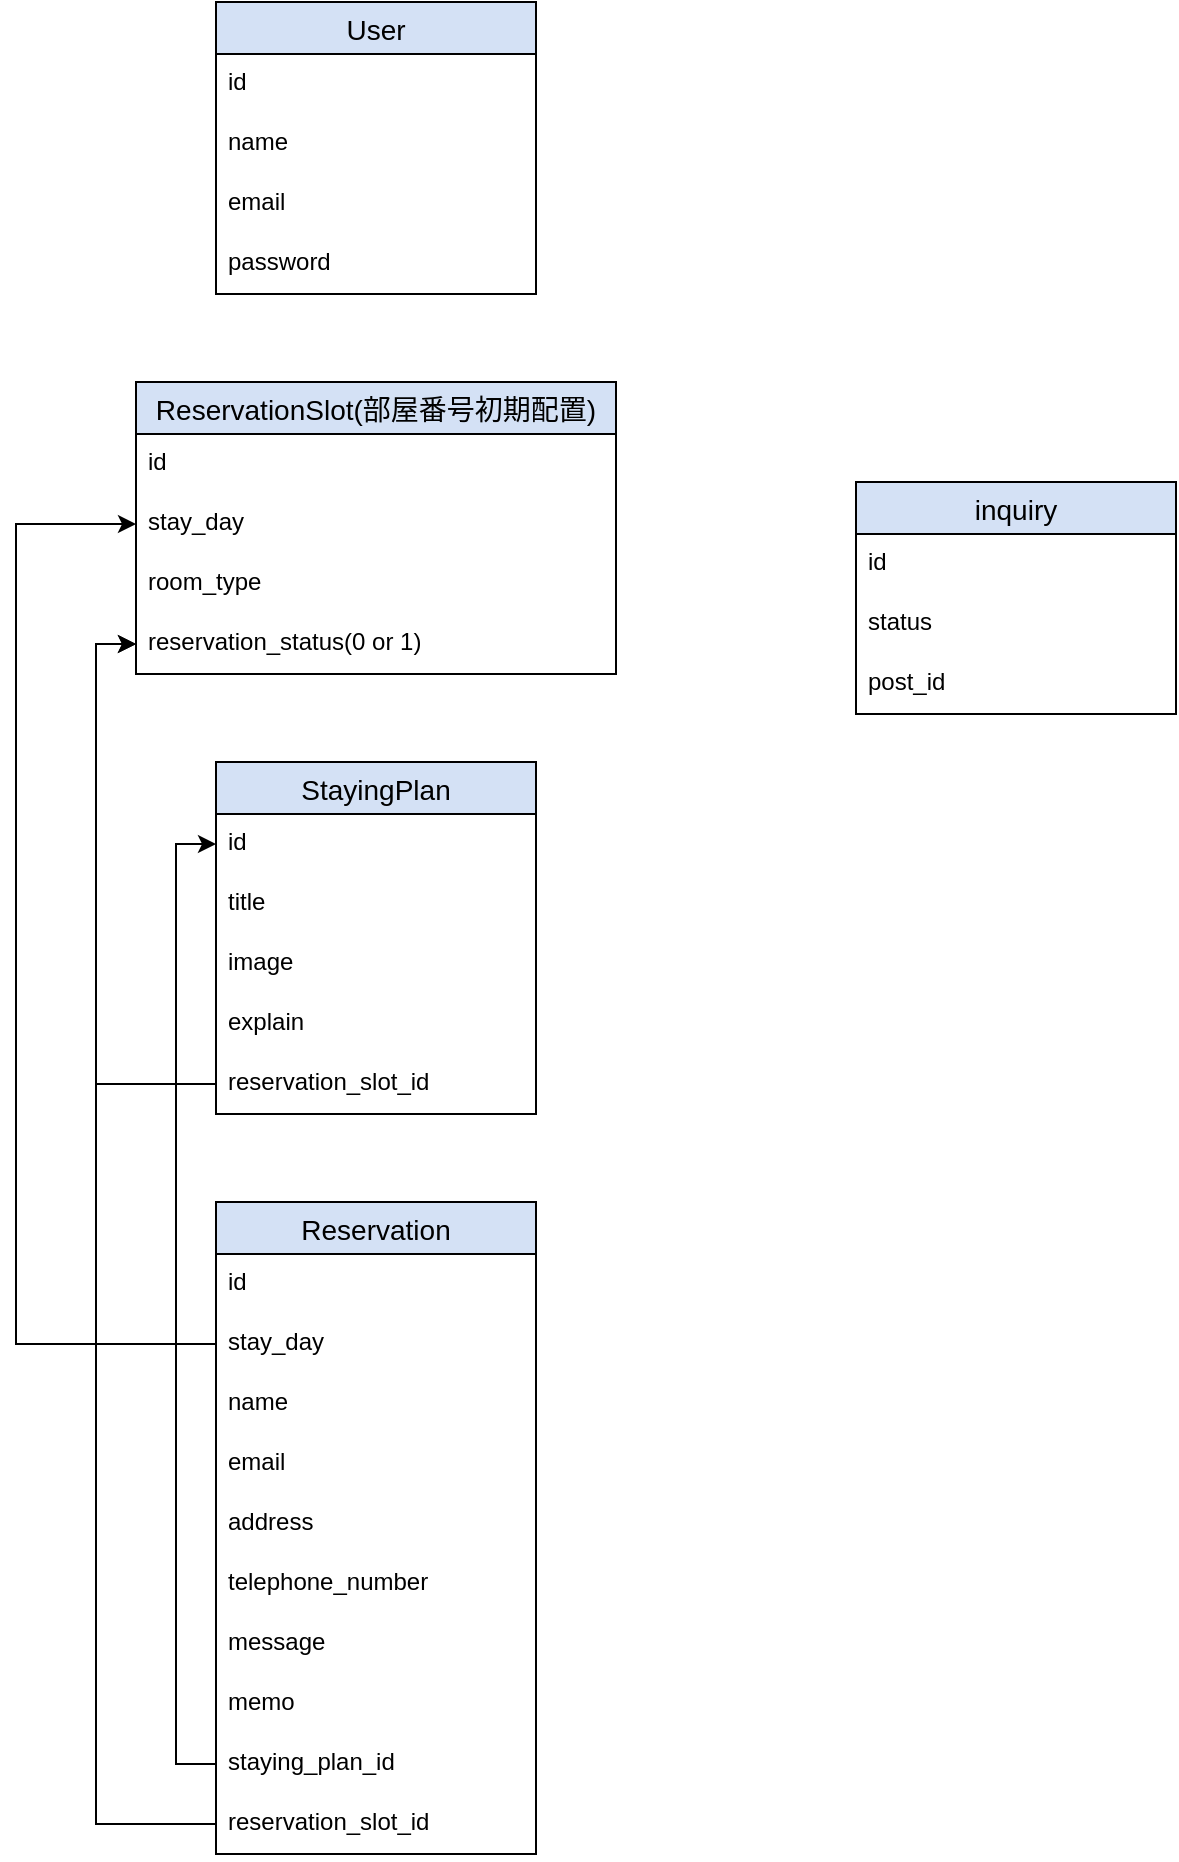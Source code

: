 <mxfile version="21.4.0" type="github">
  <diagram id="R2lEEEUBdFMjLlhIrx00" name="Page-1">
    <mxGraphModel dx="1034" dy="484" grid="1" gridSize="10" guides="1" tooltips="1" connect="1" arrows="1" fold="1" page="1" pageScale="1" pageWidth="850" pageHeight="1100" math="0" shadow="0" extFonts="Permanent Marker^https://fonts.googleapis.com/css?family=Permanent+Marker">
      <root>
        <mxCell id="0" />
        <mxCell id="1" parent="0" />
        <mxCell id="SDYYPDdLWwbPe5QOdXba-1" value="User" style="swimlane;fontStyle=0;childLayout=stackLayout;horizontal=1;startSize=26;horizontalStack=0;resizeParent=1;resizeParentMax=0;resizeLast=0;collapsible=1;marginBottom=0;align=center;fontSize=14;fillColor=#D4E1F5;" parent="1" vertex="1">
          <mxGeometry x="160" y="120" width="160" height="146" as="geometry" />
        </mxCell>
        <mxCell id="SDYYPDdLWwbPe5QOdXba-2" value="id" style="text;strokeColor=none;fillColor=none;spacingLeft=4;spacingRight=4;overflow=hidden;rotatable=0;points=[[0,0.5],[1,0.5]];portConstraint=eastwest;fontSize=12;whiteSpace=wrap;html=1;" parent="SDYYPDdLWwbPe5QOdXba-1" vertex="1">
          <mxGeometry y="26" width="160" height="30" as="geometry" />
        </mxCell>
        <mxCell id="SDYYPDdLWwbPe5QOdXba-3" value="name" style="text;strokeColor=none;fillColor=none;spacingLeft=4;spacingRight=4;overflow=hidden;rotatable=0;points=[[0,0.5],[1,0.5]];portConstraint=eastwest;fontSize=12;whiteSpace=wrap;html=1;" parent="SDYYPDdLWwbPe5QOdXba-1" vertex="1">
          <mxGeometry y="56" width="160" height="30" as="geometry" />
        </mxCell>
        <mxCell id="SDYYPDdLWwbPe5QOdXba-4" value="email" style="text;strokeColor=none;fillColor=none;spacingLeft=4;spacingRight=4;overflow=hidden;rotatable=0;points=[[0,0.5],[1,0.5]];portConstraint=eastwest;fontSize=12;whiteSpace=wrap;html=1;" parent="SDYYPDdLWwbPe5QOdXba-1" vertex="1">
          <mxGeometry y="86" width="160" height="30" as="geometry" />
        </mxCell>
        <mxCell id="SDYYPDdLWwbPe5QOdXba-5" value="password" style="text;strokeColor=none;fillColor=none;spacingLeft=4;spacingRight=4;overflow=hidden;rotatable=0;points=[[0,0.5],[1,0.5]];portConstraint=eastwest;fontSize=12;whiteSpace=wrap;html=1;" parent="SDYYPDdLWwbPe5QOdXba-1" vertex="1">
          <mxGeometry y="116" width="160" height="30" as="geometry" />
        </mxCell>
        <mxCell id="SDYYPDdLWwbPe5QOdXba-6" value="inquiry" style="swimlane;fontStyle=0;childLayout=stackLayout;horizontal=1;startSize=26;horizontalStack=0;resizeParent=1;resizeParentMax=0;resizeLast=0;collapsible=1;marginBottom=0;align=center;fontSize=14;fillColor=#D4E1F5;" parent="1" vertex="1">
          <mxGeometry x="480" y="360" width="160" height="116" as="geometry">
            <mxRectangle x="480" y="360" width="70" height="30" as="alternateBounds" />
          </mxGeometry>
        </mxCell>
        <mxCell id="SDYYPDdLWwbPe5QOdXba-7" value="id" style="text;strokeColor=none;fillColor=none;spacingLeft=4;spacingRight=4;overflow=hidden;rotatable=0;points=[[0,0.5],[1,0.5]];portConstraint=eastwest;fontSize=12;whiteSpace=wrap;html=1;" parent="SDYYPDdLWwbPe5QOdXba-6" vertex="1">
          <mxGeometry y="26" width="160" height="30" as="geometry" />
        </mxCell>
        <mxCell id="SDYYPDdLWwbPe5QOdXba-8" value="status" style="text;strokeColor=none;fillColor=none;spacingLeft=4;spacingRight=4;overflow=hidden;rotatable=0;points=[[0,0.5],[1,0.5]];portConstraint=eastwest;fontSize=12;whiteSpace=wrap;html=1;" parent="SDYYPDdLWwbPe5QOdXba-6" vertex="1">
          <mxGeometry y="56" width="160" height="30" as="geometry" />
        </mxCell>
        <mxCell id="SDYYPDdLWwbPe5QOdXba-9" value="post_id" style="text;strokeColor=none;fillColor=none;spacingLeft=4;spacingRight=4;overflow=hidden;rotatable=0;points=[[0,0.5],[1,0.5]];portConstraint=eastwest;fontSize=12;whiteSpace=wrap;html=1;" parent="SDYYPDdLWwbPe5QOdXba-6" vertex="1">
          <mxGeometry y="86" width="160" height="30" as="geometry" />
        </mxCell>
        <mxCell id="SDYYPDdLWwbPe5QOdXba-10" value="ReservationSlot(部屋番号初期配置)" style="swimlane;fontStyle=0;childLayout=stackLayout;horizontal=1;startSize=26;horizontalStack=0;resizeParent=1;resizeParentMax=0;resizeLast=0;collapsible=1;marginBottom=0;align=center;fontSize=14;fillColor=#D4E1F5;" parent="1" vertex="1">
          <mxGeometry x="120" y="310" width="240" height="146" as="geometry" />
        </mxCell>
        <mxCell id="SDYYPDdLWwbPe5QOdXba-11" value="id" style="text;strokeColor=none;fillColor=none;spacingLeft=4;spacingRight=4;overflow=hidden;rotatable=0;points=[[0,0.5],[1,0.5]];portConstraint=eastwest;fontSize=12;whiteSpace=wrap;html=1;" parent="SDYYPDdLWwbPe5QOdXba-10" vertex="1">
          <mxGeometry y="26" width="240" height="30" as="geometry" />
        </mxCell>
        <mxCell id="SDYYPDdLWwbPe5QOdXba-12" value="stay_day" style="text;strokeColor=none;fillColor=none;spacingLeft=4;spacingRight=4;overflow=hidden;rotatable=0;points=[[0,0.5],[1,0.5]];portConstraint=eastwest;fontSize=12;whiteSpace=wrap;html=1;" parent="SDYYPDdLWwbPe5QOdXba-10" vertex="1">
          <mxGeometry y="56" width="240" height="30" as="geometry" />
        </mxCell>
        <mxCell id="SDYYPDdLWwbPe5QOdXba-13" value="room_type" style="text;strokeColor=none;fillColor=none;spacingLeft=4;spacingRight=4;overflow=hidden;rotatable=0;points=[[0,0.5],[1,0.5]];portConstraint=eastwest;fontSize=12;whiteSpace=wrap;html=1;" parent="SDYYPDdLWwbPe5QOdXba-10" vertex="1">
          <mxGeometry y="86" width="240" height="30" as="geometry" />
        </mxCell>
        <mxCell id="SDYYPDdLWwbPe5QOdXba-14" value="reservation_status(0 or 1)" style="text;strokeColor=none;fillColor=none;spacingLeft=4;spacingRight=4;overflow=hidden;rotatable=0;points=[[0,0.5],[1,0.5]];portConstraint=eastwest;fontSize=12;whiteSpace=wrap;html=1;" parent="SDYYPDdLWwbPe5QOdXba-10" vertex="1">
          <mxGeometry y="116" width="240" height="30" as="geometry" />
        </mxCell>
        <mxCell id="SDYYPDdLWwbPe5QOdXba-15" value="StayingPlan" style="swimlane;fontStyle=0;childLayout=stackLayout;horizontal=1;startSize=26;horizontalStack=0;resizeParent=1;resizeParentMax=0;resizeLast=0;collapsible=1;marginBottom=0;align=center;fontSize=14;fillColor=#D4E1F5;" parent="1" vertex="1">
          <mxGeometry x="160" y="500" width="160" height="176" as="geometry" />
        </mxCell>
        <mxCell id="SDYYPDdLWwbPe5QOdXba-16" value="id" style="text;strokeColor=none;fillColor=none;spacingLeft=4;spacingRight=4;overflow=hidden;rotatable=0;points=[[0,0.5],[1,0.5]];portConstraint=eastwest;fontSize=12;whiteSpace=wrap;html=1;" parent="SDYYPDdLWwbPe5QOdXba-15" vertex="1">
          <mxGeometry y="26" width="160" height="30" as="geometry" />
        </mxCell>
        <mxCell id="SDYYPDdLWwbPe5QOdXba-17" value="title" style="text;strokeColor=none;fillColor=none;spacingLeft=4;spacingRight=4;overflow=hidden;rotatable=0;points=[[0,0.5],[1,0.5]];portConstraint=eastwest;fontSize=12;whiteSpace=wrap;html=1;" parent="SDYYPDdLWwbPe5QOdXba-15" vertex="1">
          <mxGeometry y="56" width="160" height="30" as="geometry" />
        </mxCell>
        <mxCell id="SDYYPDdLWwbPe5QOdXba-18" value="image" style="text;strokeColor=none;fillColor=none;spacingLeft=4;spacingRight=4;overflow=hidden;rotatable=0;points=[[0,0.5],[1,0.5]];portConstraint=eastwest;fontSize=12;whiteSpace=wrap;html=1;" parent="SDYYPDdLWwbPe5QOdXba-15" vertex="1">
          <mxGeometry y="86" width="160" height="30" as="geometry" />
        </mxCell>
        <mxCell id="jbAo0OPmqmdxZYCYRt9e-7" value="explain" style="text;strokeColor=none;fillColor=none;spacingLeft=4;spacingRight=4;overflow=hidden;rotatable=0;points=[[0,0.5],[1,0.5]];portConstraint=eastwest;fontSize=12;whiteSpace=wrap;html=1;" vertex="1" parent="SDYYPDdLWwbPe5QOdXba-15">
          <mxGeometry y="116" width="160" height="30" as="geometry" />
        </mxCell>
        <mxCell id="SDYYPDdLWwbPe5QOdXba-19" value="reservation_slot_id" style="text;strokeColor=none;fillColor=none;spacingLeft=4;spacingRight=4;overflow=hidden;rotatable=0;points=[[0,0.5],[1,0.5]];portConstraint=eastwest;fontSize=12;whiteSpace=wrap;html=1;" parent="SDYYPDdLWwbPe5QOdXba-15" vertex="1">
          <mxGeometry y="146" width="160" height="30" as="geometry" />
        </mxCell>
        <mxCell id="jbAo0OPmqmdxZYCYRt9e-2" value="Reservation" style="swimlane;fontStyle=0;childLayout=stackLayout;horizontal=1;startSize=26;horizontalStack=0;resizeParent=1;resizeParentMax=0;resizeLast=0;collapsible=1;marginBottom=0;align=center;fontSize=14;fillColor=#D4E1F5;" vertex="1" parent="1">
          <mxGeometry x="160" y="720" width="160" height="326" as="geometry" />
        </mxCell>
        <mxCell id="jbAo0OPmqmdxZYCYRt9e-3" value="id" style="text;strokeColor=none;fillColor=none;spacingLeft=4;spacingRight=4;overflow=hidden;rotatable=0;points=[[0,0.5],[1,0.5]];portConstraint=eastwest;fontSize=12;whiteSpace=wrap;html=1;" vertex="1" parent="jbAo0OPmqmdxZYCYRt9e-2">
          <mxGeometry y="26" width="160" height="30" as="geometry" />
        </mxCell>
        <mxCell id="jbAo0OPmqmdxZYCYRt9e-21" value="stay_day" style="text;strokeColor=none;fillColor=none;spacingLeft=4;spacingRight=4;overflow=hidden;rotatable=0;points=[[0,0.5],[1,0.5]];portConstraint=eastwest;fontSize=12;whiteSpace=wrap;html=1;" vertex="1" parent="jbAo0OPmqmdxZYCYRt9e-2">
          <mxGeometry y="56" width="160" height="30" as="geometry" />
        </mxCell>
        <mxCell id="jbAo0OPmqmdxZYCYRt9e-4" value="name" style="text;strokeColor=none;fillColor=none;spacingLeft=4;spacingRight=4;overflow=hidden;rotatable=0;points=[[0,0.5],[1,0.5]];portConstraint=eastwest;fontSize=12;whiteSpace=wrap;html=1;" vertex="1" parent="jbAo0OPmqmdxZYCYRt9e-2">
          <mxGeometry y="86" width="160" height="30" as="geometry" />
        </mxCell>
        <mxCell id="jbAo0OPmqmdxZYCYRt9e-5" value="email" style="text;strokeColor=none;fillColor=none;spacingLeft=4;spacingRight=4;overflow=hidden;rotatable=0;points=[[0,0.5],[1,0.5]];portConstraint=eastwest;fontSize=12;whiteSpace=wrap;html=1;" vertex="1" parent="jbAo0OPmqmdxZYCYRt9e-2">
          <mxGeometry y="116" width="160" height="30" as="geometry" />
        </mxCell>
        <mxCell id="jbAo0OPmqmdxZYCYRt9e-6" value="address" style="text;strokeColor=none;fillColor=none;spacingLeft=4;spacingRight=4;overflow=hidden;rotatable=0;points=[[0,0.5],[1,0.5]];portConstraint=eastwest;fontSize=12;whiteSpace=wrap;html=1;" vertex="1" parent="jbAo0OPmqmdxZYCYRt9e-2">
          <mxGeometry y="146" width="160" height="30" as="geometry" />
        </mxCell>
        <mxCell id="jbAo0OPmqmdxZYCYRt9e-8" value="telephone_number" style="text;strokeColor=none;fillColor=none;spacingLeft=4;spacingRight=4;overflow=hidden;rotatable=0;points=[[0,0.5],[1,0.5]];portConstraint=eastwest;fontSize=12;whiteSpace=wrap;html=1;" vertex="1" parent="jbAo0OPmqmdxZYCYRt9e-2">
          <mxGeometry y="176" width="160" height="30" as="geometry" />
        </mxCell>
        <mxCell id="jbAo0OPmqmdxZYCYRt9e-9" value="message" style="text;strokeColor=none;fillColor=none;spacingLeft=4;spacingRight=4;overflow=hidden;rotatable=0;points=[[0,0.5],[1,0.5]];portConstraint=eastwest;fontSize=12;whiteSpace=wrap;html=1;" vertex="1" parent="jbAo0OPmqmdxZYCYRt9e-2">
          <mxGeometry y="206" width="160" height="30" as="geometry" />
        </mxCell>
        <mxCell id="jbAo0OPmqmdxZYCYRt9e-19" value="memo" style="text;strokeColor=none;fillColor=none;spacingLeft=4;spacingRight=4;overflow=hidden;rotatable=0;points=[[0,0.5],[1,0.5]];portConstraint=eastwest;fontSize=12;whiteSpace=wrap;html=1;" vertex="1" parent="jbAo0OPmqmdxZYCYRt9e-2">
          <mxGeometry y="236" width="160" height="30" as="geometry" />
        </mxCell>
        <mxCell id="jbAo0OPmqmdxZYCYRt9e-10" value="staying_plan_id" style="text;strokeColor=none;fillColor=none;spacingLeft=4;spacingRight=4;overflow=hidden;rotatable=0;points=[[0,0.5],[1,0.5]];portConstraint=eastwest;fontSize=12;whiteSpace=wrap;html=1;" vertex="1" parent="jbAo0OPmqmdxZYCYRt9e-2">
          <mxGeometry y="266" width="160" height="30" as="geometry" />
        </mxCell>
        <mxCell id="jbAo0OPmqmdxZYCYRt9e-11" value="reservation_slot_id" style="text;strokeColor=none;fillColor=none;spacingLeft=4;spacingRight=4;overflow=hidden;rotatable=0;points=[[0,0.5],[1,0.5]];portConstraint=eastwest;fontSize=12;whiteSpace=wrap;html=1;" vertex="1" parent="jbAo0OPmqmdxZYCYRt9e-2">
          <mxGeometry y="296" width="160" height="30" as="geometry" />
        </mxCell>
        <mxCell id="jbAo0OPmqmdxZYCYRt9e-12" style="edgeStyle=orthogonalEdgeStyle;rounded=0;orthogonalLoop=1;jettySize=auto;html=1;exitX=0;exitY=0.5;exitDx=0;exitDy=0;entryX=0;entryY=0.5;entryDx=0;entryDy=0;" edge="1" parent="1" source="SDYYPDdLWwbPe5QOdXba-19" target="SDYYPDdLWwbPe5QOdXba-14">
          <mxGeometry relative="1" as="geometry" />
        </mxCell>
        <mxCell id="jbAo0OPmqmdxZYCYRt9e-14" style="edgeStyle=orthogonalEdgeStyle;rounded=0;orthogonalLoop=1;jettySize=auto;html=1;exitX=0;exitY=0.5;exitDx=0;exitDy=0;entryX=0;entryY=0.5;entryDx=0;entryDy=0;" edge="1" parent="1" source="jbAo0OPmqmdxZYCYRt9e-10" target="SDYYPDdLWwbPe5QOdXba-16">
          <mxGeometry relative="1" as="geometry" />
        </mxCell>
        <mxCell id="jbAo0OPmqmdxZYCYRt9e-17" style="edgeStyle=orthogonalEdgeStyle;rounded=0;orthogonalLoop=1;jettySize=auto;html=1;exitX=0;exitY=0.5;exitDx=0;exitDy=0;entryX=0;entryY=0.5;entryDx=0;entryDy=0;" edge="1" parent="1" source="jbAo0OPmqmdxZYCYRt9e-11" target="SDYYPDdLWwbPe5QOdXba-14">
          <mxGeometry relative="1" as="geometry" />
        </mxCell>
        <mxCell id="jbAo0OPmqmdxZYCYRt9e-22" style="edgeStyle=orthogonalEdgeStyle;rounded=0;orthogonalLoop=1;jettySize=auto;html=1;exitX=0;exitY=0.5;exitDx=0;exitDy=0;entryX=0;entryY=0.5;entryDx=0;entryDy=0;" edge="1" parent="1" source="jbAo0OPmqmdxZYCYRt9e-21" target="SDYYPDdLWwbPe5QOdXba-12">
          <mxGeometry relative="1" as="geometry">
            <Array as="points">
              <mxPoint x="60" y="791" />
              <mxPoint x="60" y="381" />
            </Array>
          </mxGeometry>
        </mxCell>
      </root>
    </mxGraphModel>
  </diagram>
</mxfile>
